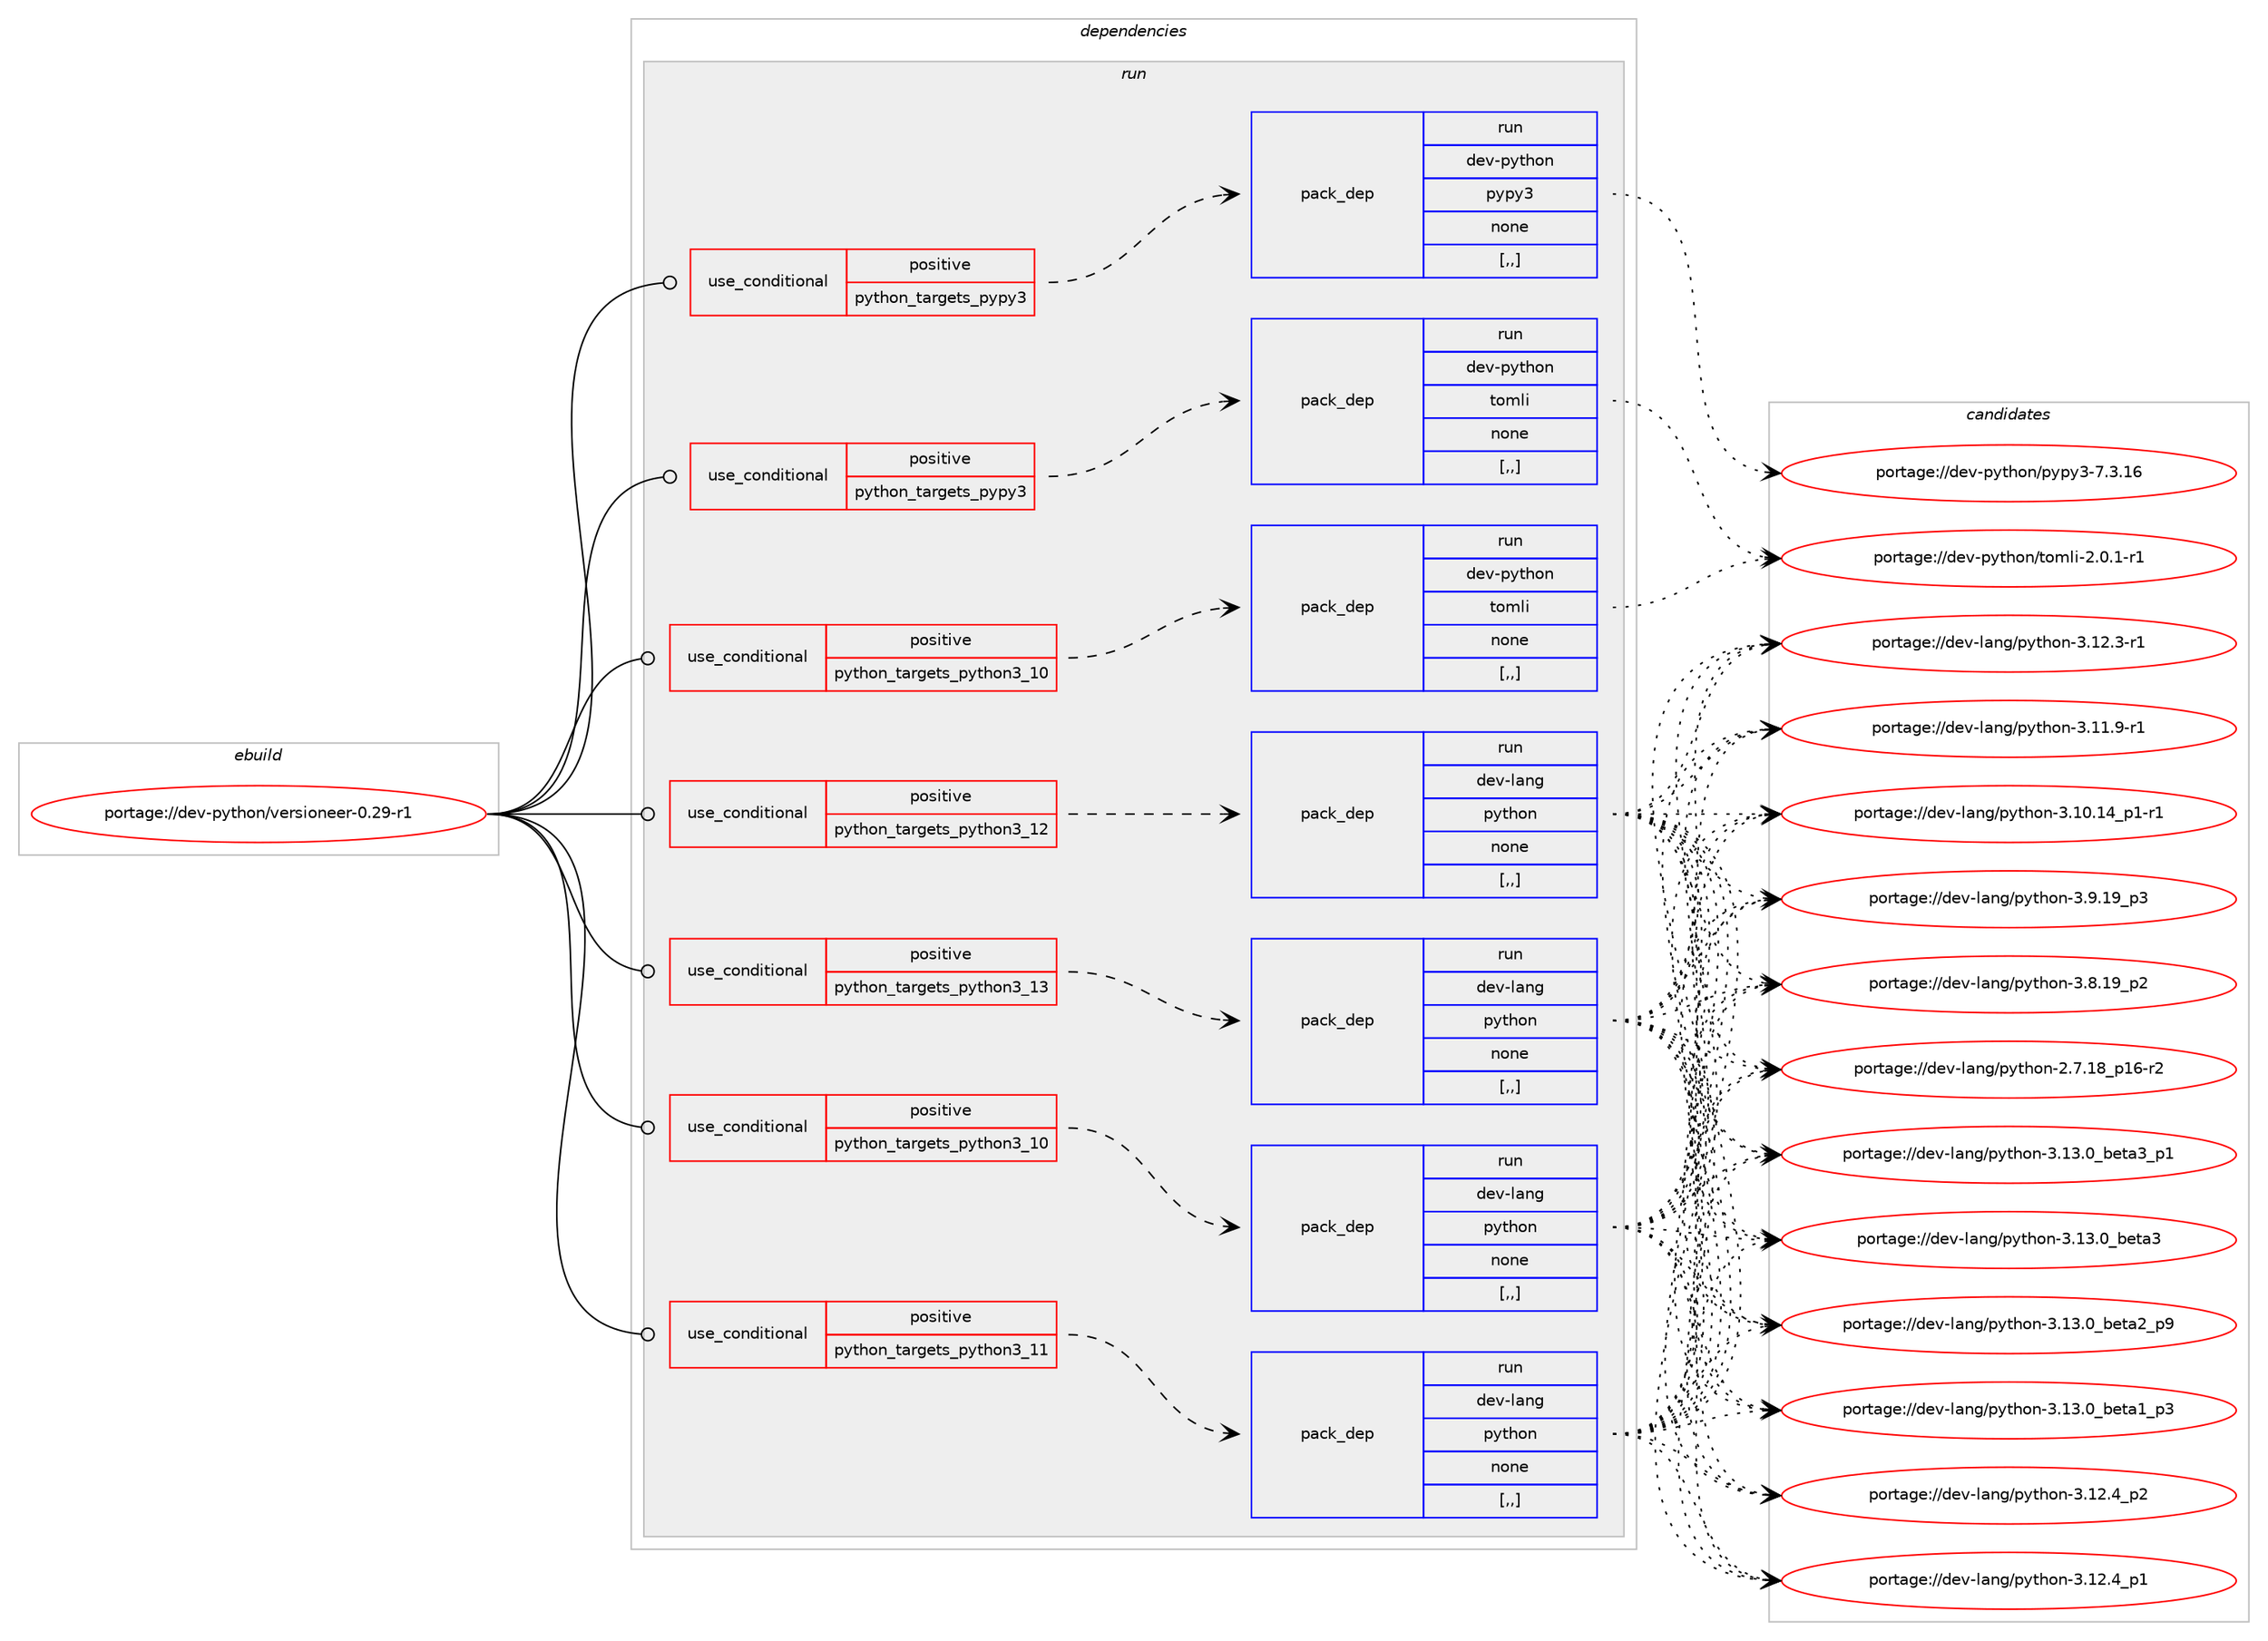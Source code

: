 digraph prolog {

# *************
# Graph options
# *************

newrank=true;
concentrate=true;
compound=true;
graph [rankdir=LR,fontname=Helvetica,fontsize=10,ranksep=1.5];#, ranksep=2.5, nodesep=0.2];
edge  [arrowhead=vee];
node  [fontname=Helvetica,fontsize=10];

# **********
# The ebuild
# **********

subgraph cluster_leftcol {
color=gray;
label=<<i>ebuild</i>>;
id [label="portage://dev-python/versioneer-0.29-r1", color=red, width=4, href="../dev-python/versioneer-0.29-r1.svg"];
}

# ****************
# The dependencies
# ****************

subgraph cluster_midcol {
color=gray;
label=<<i>dependencies</i>>;
subgraph cluster_compile {
fillcolor="#eeeeee";
style=filled;
label=<<i>compile</i>>;
}
subgraph cluster_compileandrun {
fillcolor="#eeeeee";
style=filled;
label=<<i>compile and run</i>>;
}
subgraph cluster_run {
fillcolor="#eeeeee";
style=filled;
label=<<i>run</i>>;
subgraph cond40821 {
dependency166484 [label=<<TABLE BORDER="0" CELLBORDER="1" CELLSPACING="0" CELLPADDING="4"><TR><TD ROWSPAN="3" CELLPADDING="10">use_conditional</TD></TR><TR><TD>positive</TD></TR><TR><TD>python_targets_pypy3</TD></TR></TABLE>>, shape=none, color=red];
subgraph pack124390 {
dependency166485 [label=<<TABLE BORDER="0" CELLBORDER="1" CELLSPACING="0" CELLPADDING="4" WIDTH="220"><TR><TD ROWSPAN="6" CELLPADDING="30">pack_dep</TD></TR><TR><TD WIDTH="110">run</TD></TR><TR><TD>dev-python</TD></TR><TR><TD>pypy3</TD></TR><TR><TD>none</TD></TR><TR><TD>[,,]</TD></TR></TABLE>>, shape=none, color=blue];
}
dependency166484:e -> dependency166485:w [weight=20,style="dashed",arrowhead="vee"];
}
id:e -> dependency166484:w [weight=20,style="solid",arrowhead="odot"];
subgraph cond40822 {
dependency166486 [label=<<TABLE BORDER="0" CELLBORDER="1" CELLSPACING="0" CELLPADDING="4"><TR><TD ROWSPAN="3" CELLPADDING="10">use_conditional</TD></TR><TR><TD>positive</TD></TR><TR><TD>python_targets_pypy3</TD></TR></TABLE>>, shape=none, color=red];
subgraph pack124391 {
dependency166487 [label=<<TABLE BORDER="0" CELLBORDER="1" CELLSPACING="0" CELLPADDING="4" WIDTH="220"><TR><TD ROWSPAN="6" CELLPADDING="30">pack_dep</TD></TR><TR><TD WIDTH="110">run</TD></TR><TR><TD>dev-python</TD></TR><TR><TD>tomli</TD></TR><TR><TD>none</TD></TR><TR><TD>[,,]</TD></TR></TABLE>>, shape=none, color=blue];
}
dependency166486:e -> dependency166487:w [weight=20,style="dashed",arrowhead="vee"];
}
id:e -> dependency166486:w [weight=20,style="solid",arrowhead="odot"];
subgraph cond40823 {
dependency166488 [label=<<TABLE BORDER="0" CELLBORDER="1" CELLSPACING="0" CELLPADDING="4"><TR><TD ROWSPAN="3" CELLPADDING="10">use_conditional</TD></TR><TR><TD>positive</TD></TR><TR><TD>python_targets_python3_10</TD></TR></TABLE>>, shape=none, color=red];
subgraph pack124392 {
dependency166489 [label=<<TABLE BORDER="0" CELLBORDER="1" CELLSPACING="0" CELLPADDING="4" WIDTH="220"><TR><TD ROWSPAN="6" CELLPADDING="30">pack_dep</TD></TR><TR><TD WIDTH="110">run</TD></TR><TR><TD>dev-lang</TD></TR><TR><TD>python</TD></TR><TR><TD>none</TD></TR><TR><TD>[,,]</TD></TR></TABLE>>, shape=none, color=blue];
}
dependency166488:e -> dependency166489:w [weight=20,style="dashed",arrowhead="vee"];
}
id:e -> dependency166488:w [weight=20,style="solid",arrowhead="odot"];
subgraph cond40824 {
dependency166490 [label=<<TABLE BORDER="0" CELLBORDER="1" CELLSPACING="0" CELLPADDING="4"><TR><TD ROWSPAN="3" CELLPADDING="10">use_conditional</TD></TR><TR><TD>positive</TD></TR><TR><TD>python_targets_python3_10</TD></TR></TABLE>>, shape=none, color=red];
subgraph pack124393 {
dependency166491 [label=<<TABLE BORDER="0" CELLBORDER="1" CELLSPACING="0" CELLPADDING="4" WIDTH="220"><TR><TD ROWSPAN="6" CELLPADDING="30">pack_dep</TD></TR><TR><TD WIDTH="110">run</TD></TR><TR><TD>dev-python</TD></TR><TR><TD>tomli</TD></TR><TR><TD>none</TD></TR><TR><TD>[,,]</TD></TR></TABLE>>, shape=none, color=blue];
}
dependency166490:e -> dependency166491:w [weight=20,style="dashed",arrowhead="vee"];
}
id:e -> dependency166490:w [weight=20,style="solid",arrowhead="odot"];
subgraph cond40825 {
dependency166492 [label=<<TABLE BORDER="0" CELLBORDER="1" CELLSPACING="0" CELLPADDING="4"><TR><TD ROWSPAN="3" CELLPADDING="10">use_conditional</TD></TR><TR><TD>positive</TD></TR><TR><TD>python_targets_python3_11</TD></TR></TABLE>>, shape=none, color=red];
subgraph pack124394 {
dependency166493 [label=<<TABLE BORDER="0" CELLBORDER="1" CELLSPACING="0" CELLPADDING="4" WIDTH="220"><TR><TD ROWSPAN="6" CELLPADDING="30">pack_dep</TD></TR><TR><TD WIDTH="110">run</TD></TR><TR><TD>dev-lang</TD></TR><TR><TD>python</TD></TR><TR><TD>none</TD></TR><TR><TD>[,,]</TD></TR></TABLE>>, shape=none, color=blue];
}
dependency166492:e -> dependency166493:w [weight=20,style="dashed",arrowhead="vee"];
}
id:e -> dependency166492:w [weight=20,style="solid",arrowhead="odot"];
subgraph cond40826 {
dependency166494 [label=<<TABLE BORDER="0" CELLBORDER="1" CELLSPACING="0" CELLPADDING="4"><TR><TD ROWSPAN="3" CELLPADDING="10">use_conditional</TD></TR><TR><TD>positive</TD></TR><TR><TD>python_targets_python3_12</TD></TR></TABLE>>, shape=none, color=red];
subgraph pack124395 {
dependency166495 [label=<<TABLE BORDER="0" CELLBORDER="1" CELLSPACING="0" CELLPADDING="4" WIDTH="220"><TR><TD ROWSPAN="6" CELLPADDING="30">pack_dep</TD></TR><TR><TD WIDTH="110">run</TD></TR><TR><TD>dev-lang</TD></TR><TR><TD>python</TD></TR><TR><TD>none</TD></TR><TR><TD>[,,]</TD></TR></TABLE>>, shape=none, color=blue];
}
dependency166494:e -> dependency166495:w [weight=20,style="dashed",arrowhead="vee"];
}
id:e -> dependency166494:w [weight=20,style="solid",arrowhead="odot"];
subgraph cond40827 {
dependency166496 [label=<<TABLE BORDER="0" CELLBORDER="1" CELLSPACING="0" CELLPADDING="4"><TR><TD ROWSPAN="3" CELLPADDING="10">use_conditional</TD></TR><TR><TD>positive</TD></TR><TR><TD>python_targets_python3_13</TD></TR></TABLE>>, shape=none, color=red];
subgraph pack124396 {
dependency166497 [label=<<TABLE BORDER="0" CELLBORDER="1" CELLSPACING="0" CELLPADDING="4" WIDTH="220"><TR><TD ROWSPAN="6" CELLPADDING="30">pack_dep</TD></TR><TR><TD WIDTH="110">run</TD></TR><TR><TD>dev-lang</TD></TR><TR><TD>python</TD></TR><TR><TD>none</TD></TR><TR><TD>[,,]</TD></TR></TABLE>>, shape=none, color=blue];
}
dependency166496:e -> dependency166497:w [weight=20,style="dashed",arrowhead="vee"];
}
id:e -> dependency166496:w [weight=20,style="solid",arrowhead="odot"];
}
}

# **************
# The candidates
# **************

subgraph cluster_choices {
rank=same;
color=gray;
label=<<i>candidates</i>>;

subgraph choice124390 {
color=black;
nodesep=1;
choice10010111845112121116104111110471121211121215145554651464954 [label="portage://dev-python/pypy3-7.3.16", color=red, width=4,href="../dev-python/pypy3-7.3.16.svg"];
dependency166485:e -> choice10010111845112121116104111110471121211121215145554651464954:w [style=dotted,weight="100"];
}
subgraph choice124391 {
color=black;
nodesep=1;
choice10010111845112121116104111110471161111091081054550464846494511449 [label="portage://dev-python/tomli-2.0.1-r1", color=red, width=4,href="../dev-python/tomli-2.0.1-r1.svg"];
dependency166487:e -> choice10010111845112121116104111110471161111091081054550464846494511449:w [style=dotted,weight="100"];
}
subgraph choice124392 {
color=black;
nodesep=1;
choice10010111845108971101034711212111610411111045514649514648959810111697519511249 [label="portage://dev-lang/python-3.13.0_beta3_p1", color=red, width=4,href="../dev-lang/python-3.13.0_beta3_p1.svg"];
choice1001011184510897110103471121211161041111104551464951464895981011169751 [label="portage://dev-lang/python-3.13.0_beta3", color=red, width=4,href="../dev-lang/python-3.13.0_beta3.svg"];
choice10010111845108971101034711212111610411111045514649514648959810111697509511257 [label="portage://dev-lang/python-3.13.0_beta2_p9", color=red, width=4,href="../dev-lang/python-3.13.0_beta2_p9.svg"];
choice10010111845108971101034711212111610411111045514649514648959810111697499511251 [label="portage://dev-lang/python-3.13.0_beta1_p3", color=red, width=4,href="../dev-lang/python-3.13.0_beta1_p3.svg"];
choice100101118451089711010347112121116104111110455146495046529511250 [label="portage://dev-lang/python-3.12.4_p2", color=red, width=4,href="../dev-lang/python-3.12.4_p2.svg"];
choice100101118451089711010347112121116104111110455146495046529511249 [label="portage://dev-lang/python-3.12.4_p1", color=red, width=4,href="../dev-lang/python-3.12.4_p1.svg"];
choice100101118451089711010347112121116104111110455146495046514511449 [label="portage://dev-lang/python-3.12.3-r1", color=red, width=4,href="../dev-lang/python-3.12.3-r1.svg"];
choice100101118451089711010347112121116104111110455146494946574511449 [label="portage://dev-lang/python-3.11.9-r1", color=red, width=4,href="../dev-lang/python-3.11.9-r1.svg"];
choice100101118451089711010347112121116104111110455146494846495295112494511449 [label="portage://dev-lang/python-3.10.14_p1-r1", color=red, width=4,href="../dev-lang/python-3.10.14_p1-r1.svg"];
choice100101118451089711010347112121116104111110455146574649579511251 [label="portage://dev-lang/python-3.9.19_p3", color=red, width=4,href="../dev-lang/python-3.9.19_p3.svg"];
choice100101118451089711010347112121116104111110455146564649579511250 [label="portage://dev-lang/python-3.8.19_p2", color=red, width=4,href="../dev-lang/python-3.8.19_p2.svg"];
choice100101118451089711010347112121116104111110455046554649569511249544511450 [label="portage://dev-lang/python-2.7.18_p16-r2", color=red, width=4,href="../dev-lang/python-2.7.18_p16-r2.svg"];
dependency166489:e -> choice10010111845108971101034711212111610411111045514649514648959810111697519511249:w [style=dotted,weight="100"];
dependency166489:e -> choice1001011184510897110103471121211161041111104551464951464895981011169751:w [style=dotted,weight="100"];
dependency166489:e -> choice10010111845108971101034711212111610411111045514649514648959810111697509511257:w [style=dotted,weight="100"];
dependency166489:e -> choice10010111845108971101034711212111610411111045514649514648959810111697499511251:w [style=dotted,weight="100"];
dependency166489:e -> choice100101118451089711010347112121116104111110455146495046529511250:w [style=dotted,weight="100"];
dependency166489:e -> choice100101118451089711010347112121116104111110455146495046529511249:w [style=dotted,weight="100"];
dependency166489:e -> choice100101118451089711010347112121116104111110455146495046514511449:w [style=dotted,weight="100"];
dependency166489:e -> choice100101118451089711010347112121116104111110455146494946574511449:w [style=dotted,weight="100"];
dependency166489:e -> choice100101118451089711010347112121116104111110455146494846495295112494511449:w [style=dotted,weight="100"];
dependency166489:e -> choice100101118451089711010347112121116104111110455146574649579511251:w [style=dotted,weight="100"];
dependency166489:e -> choice100101118451089711010347112121116104111110455146564649579511250:w [style=dotted,weight="100"];
dependency166489:e -> choice100101118451089711010347112121116104111110455046554649569511249544511450:w [style=dotted,weight="100"];
}
subgraph choice124393 {
color=black;
nodesep=1;
choice10010111845112121116104111110471161111091081054550464846494511449 [label="portage://dev-python/tomli-2.0.1-r1", color=red, width=4,href="../dev-python/tomli-2.0.1-r1.svg"];
dependency166491:e -> choice10010111845112121116104111110471161111091081054550464846494511449:w [style=dotted,weight="100"];
}
subgraph choice124394 {
color=black;
nodesep=1;
choice10010111845108971101034711212111610411111045514649514648959810111697519511249 [label="portage://dev-lang/python-3.13.0_beta3_p1", color=red, width=4,href="../dev-lang/python-3.13.0_beta3_p1.svg"];
choice1001011184510897110103471121211161041111104551464951464895981011169751 [label="portage://dev-lang/python-3.13.0_beta3", color=red, width=4,href="../dev-lang/python-3.13.0_beta3.svg"];
choice10010111845108971101034711212111610411111045514649514648959810111697509511257 [label="portage://dev-lang/python-3.13.0_beta2_p9", color=red, width=4,href="../dev-lang/python-3.13.0_beta2_p9.svg"];
choice10010111845108971101034711212111610411111045514649514648959810111697499511251 [label="portage://dev-lang/python-3.13.0_beta1_p3", color=red, width=4,href="../dev-lang/python-3.13.0_beta1_p3.svg"];
choice100101118451089711010347112121116104111110455146495046529511250 [label="portage://dev-lang/python-3.12.4_p2", color=red, width=4,href="../dev-lang/python-3.12.4_p2.svg"];
choice100101118451089711010347112121116104111110455146495046529511249 [label="portage://dev-lang/python-3.12.4_p1", color=red, width=4,href="../dev-lang/python-3.12.4_p1.svg"];
choice100101118451089711010347112121116104111110455146495046514511449 [label="portage://dev-lang/python-3.12.3-r1", color=red, width=4,href="../dev-lang/python-3.12.3-r1.svg"];
choice100101118451089711010347112121116104111110455146494946574511449 [label="portage://dev-lang/python-3.11.9-r1", color=red, width=4,href="../dev-lang/python-3.11.9-r1.svg"];
choice100101118451089711010347112121116104111110455146494846495295112494511449 [label="portage://dev-lang/python-3.10.14_p1-r1", color=red, width=4,href="../dev-lang/python-3.10.14_p1-r1.svg"];
choice100101118451089711010347112121116104111110455146574649579511251 [label="portage://dev-lang/python-3.9.19_p3", color=red, width=4,href="../dev-lang/python-3.9.19_p3.svg"];
choice100101118451089711010347112121116104111110455146564649579511250 [label="portage://dev-lang/python-3.8.19_p2", color=red, width=4,href="../dev-lang/python-3.8.19_p2.svg"];
choice100101118451089711010347112121116104111110455046554649569511249544511450 [label="portage://dev-lang/python-2.7.18_p16-r2", color=red, width=4,href="../dev-lang/python-2.7.18_p16-r2.svg"];
dependency166493:e -> choice10010111845108971101034711212111610411111045514649514648959810111697519511249:w [style=dotted,weight="100"];
dependency166493:e -> choice1001011184510897110103471121211161041111104551464951464895981011169751:w [style=dotted,weight="100"];
dependency166493:e -> choice10010111845108971101034711212111610411111045514649514648959810111697509511257:w [style=dotted,weight="100"];
dependency166493:e -> choice10010111845108971101034711212111610411111045514649514648959810111697499511251:w [style=dotted,weight="100"];
dependency166493:e -> choice100101118451089711010347112121116104111110455146495046529511250:w [style=dotted,weight="100"];
dependency166493:e -> choice100101118451089711010347112121116104111110455146495046529511249:w [style=dotted,weight="100"];
dependency166493:e -> choice100101118451089711010347112121116104111110455146495046514511449:w [style=dotted,weight="100"];
dependency166493:e -> choice100101118451089711010347112121116104111110455146494946574511449:w [style=dotted,weight="100"];
dependency166493:e -> choice100101118451089711010347112121116104111110455146494846495295112494511449:w [style=dotted,weight="100"];
dependency166493:e -> choice100101118451089711010347112121116104111110455146574649579511251:w [style=dotted,weight="100"];
dependency166493:e -> choice100101118451089711010347112121116104111110455146564649579511250:w [style=dotted,weight="100"];
dependency166493:e -> choice100101118451089711010347112121116104111110455046554649569511249544511450:w [style=dotted,weight="100"];
}
subgraph choice124395 {
color=black;
nodesep=1;
choice10010111845108971101034711212111610411111045514649514648959810111697519511249 [label="portage://dev-lang/python-3.13.0_beta3_p1", color=red, width=4,href="../dev-lang/python-3.13.0_beta3_p1.svg"];
choice1001011184510897110103471121211161041111104551464951464895981011169751 [label="portage://dev-lang/python-3.13.0_beta3", color=red, width=4,href="../dev-lang/python-3.13.0_beta3.svg"];
choice10010111845108971101034711212111610411111045514649514648959810111697509511257 [label="portage://dev-lang/python-3.13.0_beta2_p9", color=red, width=4,href="../dev-lang/python-3.13.0_beta2_p9.svg"];
choice10010111845108971101034711212111610411111045514649514648959810111697499511251 [label="portage://dev-lang/python-3.13.0_beta1_p3", color=red, width=4,href="../dev-lang/python-3.13.0_beta1_p3.svg"];
choice100101118451089711010347112121116104111110455146495046529511250 [label="portage://dev-lang/python-3.12.4_p2", color=red, width=4,href="../dev-lang/python-3.12.4_p2.svg"];
choice100101118451089711010347112121116104111110455146495046529511249 [label="portage://dev-lang/python-3.12.4_p1", color=red, width=4,href="../dev-lang/python-3.12.4_p1.svg"];
choice100101118451089711010347112121116104111110455146495046514511449 [label="portage://dev-lang/python-3.12.3-r1", color=red, width=4,href="../dev-lang/python-3.12.3-r1.svg"];
choice100101118451089711010347112121116104111110455146494946574511449 [label="portage://dev-lang/python-3.11.9-r1", color=red, width=4,href="../dev-lang/python-3.11.9-r1.svg"];
choice100101118451089711010347112121116104111110455146494846495295112494511449 [label="portage://dev-lang/python-3.10.14_p1-r1", color=red, width=4,href="../dev-lang/python-3.10.14_p1-r1.svg"];
choice100101118451089711010347112121116104111110455146574649579511251 [label="portage://dev-lang/python-3.9.19_p3", color=red, width=4,href="../dev-lang/python-3.9.19_p3.svg"];
choice100101118451089711010347112121116104111110455146564649579511250 [label="portage://dev-lang/python-3.8.19_p2", color=red, width=4,href="../dev-lang/python-3.8.19_p2.svg"];
choice100101118451089711010347112121116104111110455046554649569511249544511450 [label="portage://dev-lang/python-2.7.18_p16-r2", color=red, width=4,href="../dev-lang/python-2.7.18_p16-r2.svg"];
dependency166495:e -> choice10010111845108971101034711212111610411111045514649514648959810111697519511249:w [style=dotted,weight="100"];
dependency166495:e -> choice1001011184510897110103471121211161041111104551464951464895981011169751:w [style=dotted,weight="100"];
dependency166495:e -> choice10010111845108971101034711212111610411111045514649514648959810111697509511257:w [style=dotted,weight="100"];
dependency166495:e -> choice10010111845108971101034711212111610411111045514649514648959810111697499511251:w [style=dotted,weight="100"];
dependency166495:e -> choice100101118451089711010347112121116104111110455146495046529511250:w [style=dotted,weight="100"];
dependency166495:e -> choice100101118451089711010347112121116104111110455146495046529511249:w [style=dotted,weight="100"];
dependency166495:e -> choice100101118451089711010347112121116104111110455146495046514511449:w [style=dotted,weight="100"];
dependency166495:e -> choice100101118451089711010347112121116104111110455146494946574511449:w [style=dotted,weight="100"];
dependency166495:e -> choice100101118451089711010347112121116104111110455146494846495295112494511449:w [style=dotted,weight="100"];
dependency166495:e -> choice100101118451089711010347112121116104111110455146574649579511251:w [style=dotted,weight="100"];
dependency166495:e -> choice100101118451089711010347112121116104111110455146564649579511250:w [style=dotted,weight="100"];
dependency166495:e -> choice100101118451089711010347112121116104111110455046554649569511249544511450:w [style=dotted,weight="100"];
}
subgraph choice124396 {
color=black;
nodesep=1;
choice10010111845108971101034711212111610411111045514649514648959810111697519511249 [label="portage://dev-lang/python-3.13.0_beta3_p1", color=red, width=4,href="../dev-lang/python-3.13.0_beta3_p1.svg"];
choice1001011184510897110103471121211161041111104551464951464895981011169751 [label="portage://dev-lang/python-3.13.0_beta3", color=red, width=4,href="../dev-lang/python-3.13.0_beta3.svg"];
choice10010111845108971101034711212111610411111045514649514648959810111697509511257 [label="portage://dev-lang/python-3.13.0_beta2_p9", color=red, width=4,href="../dev-lang/python-3.13.0_beta2_p9.svg"];
choice10010111845108971101034711212111610411111045514649514648959810111697499511251 [label="portage://dev-lang/python-3.13.0_beta1_p3", color=red, width=4,href="../dev-lang/python-3.13.0_beta1_p3.svg"];
choice100101118451089711010347112121116104111110455146495046529511250 [label="portage://dev-lang/python-3.12.4_p2", color=red, width=4,href="../dev-lang/python-3.12.4_p2.svg"];
choice100101118451089711010347112121116104111110455146495046529511249 [label="portage://dev-lang/python-3.12.4_p1", color=red, width=4,href="../dev-lang/python-3.12.4_p1.svg"];
choice100101118451089711010347112121116104111110455146495046514511449 [label="portage://dev-lang/python-3.12.3-r1", color=red, width=4,href="../dev-lang/python-3.12.3-r1.svg"];
choice100101118451089711010347112121116104111110455146494946574511449 [label="portage://dev-lang/python-3.11.9-r1", color=red, width=4,href="../dev-lang/python-3.11.9-r1.svg"];
choice100101118451089711010347112121116104111110455146494846495295112494511449 [label="portage://dev-lang/python-3.10.14_p1-r1", color=red, width=4,href="../dev-lang/python-3.10.14_p1-r1.svg"];
choice100101118451089711010347112121116104111110455146574649579511251 [label="portage://dev-lang/python-3.9.19_p3", color=red, width=4,href="../dev-lang/python-3.9.19_p3.svg"];
choice100101118451089711010347112121116104111110455146564649579511250 [label="portage://dev-lang/python-3.8.19_p2", color=red, width=4,href="../dev-lang/python-3.8.19_p2.svg"];
choice100101118451089711010347112121116104111110455046554649569511249544511450 [label="portage://dev-lang/python-2.7.18_p16-r2", color=red, width=4,href="../dev-lang/python-2.7.18_p16-r2.svg"];
dependency166497:e -> choice10010111845108971101034711212111610411111045514649514648959810111697519511249:w [style=dotted,weight="100"];
dependency166497:e -> choice1001011184510897110103471121211161041111104551464951464895981011169751:w [style=dotted,weight="100"];
dependency166497:e -> choice10010111845108971101034711212111610411111045514649514648959810111697509511257:w [style=dotted,weight="100"];
dependency166497:e -> choice10010111845108971101034711212111610411111045514649514648959810111697499511251:w [style=dotted,weight="100"];
dependency166497:e -> choice100101118451089711010347112121116104111110455146495046529511250:w [style=dotted,weight="100"];
dependency166497:e -> choice100101118451089711010347112121116104111110455146495046529511249:w [style=dotted,weight="100"];
dependency166497:e -> choice100101118451089711010347112121116104111110455146495046514511449:w [style=dotted,weight="100"];
dependency166497:e -> choice100101118451089711010347112121116104111110455146494946574511449:w [style=dotted,weight="100"];
dependency166497:e -> choice100101118451089711010347112121116104111110455146494846495295112494511449:w [style=dotted,weight="100"];
dependency166497:e -> choice100101118451089711010347112121116104111110455146574649579511251:w [style=dotted,weight="100"];
dependency166497:e -> choice100101118451089711010347112121116104111110455146564649579511250:w [style=dotted,weight="100"];
dependency166497:e -> choice100101118451089711010347112121116104111110455046554649569511249544511450:w [style=dotted,weight="100"];
}
}

}
